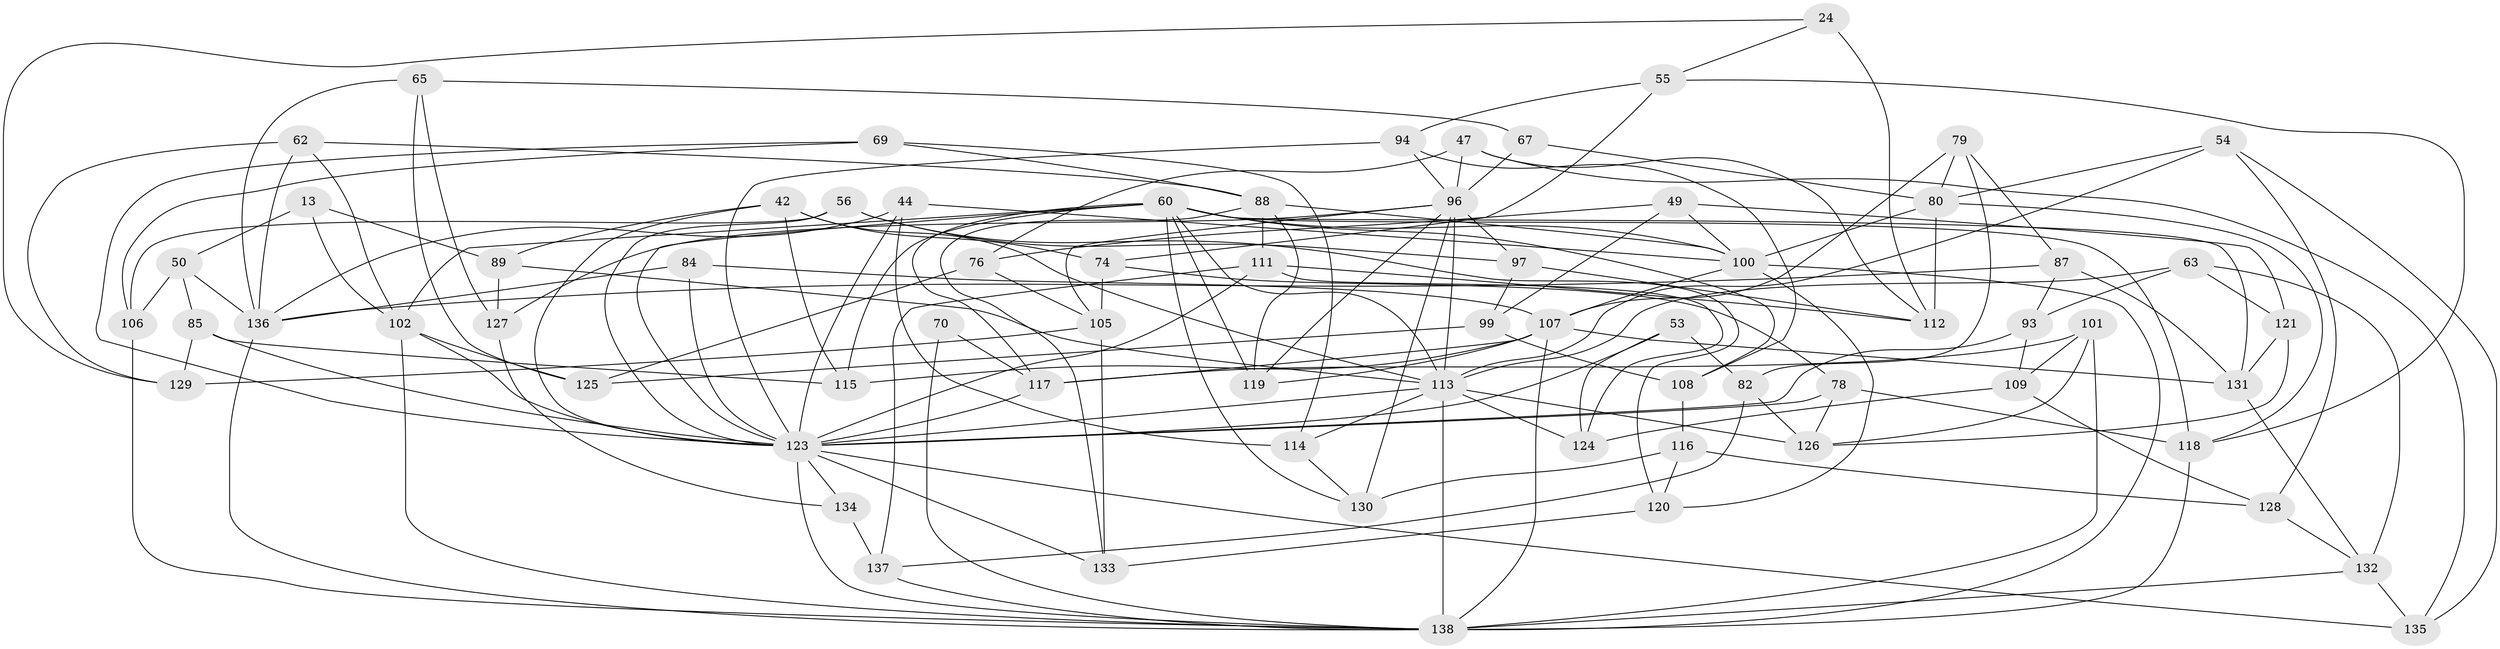 // original degree distribution, {4: 1.0}
// Generated by graph-tools (version 1.1) at 2025/57/03/09/25 04:57:40]
// undirected, 69 vertices, 168 edges
graph export_dot {
graph [start="1"]
  node [color=gray90,style=filled];
  13;
  24;
  42 [super="+2"];
  44;
  47;
  49;
  50;
  53;
  54;
  55;
  56;
  60 [super="+57"];
  62;
  63;
  65 [super="+16"];
  67;
  69;
  70;
  74;
  76;
  78 [super="+37"];
  79;
  80 [super="+41"];
  82;
  84;
  85;
  87;
  88 [super="+34+43"];
  89 [super="+12"];
  93;
  94;
  96 [super="+19+33+38"];
  97;
  99;
  100 [super="+32+46"];
  101;
  102 [super="+86+30"];
  105 [super="+52"];
  106;
  107 [super="+11+22+72"];
  108;
  109;
  111 [super="+77"];
  112 [super="+10"];
  113 [super="+6+73+26+59+36+64"];
  114;
  115;
  116;
  117 [super="+27"];
  118 [super="+71"];
  119 [super="+68"];
  120;
  121;
  123 [super="+8+14+17+110+98+122"];
  124;
  125;
  126 [super="+61"];
  127;
  128;
  129;
  130;
  131 [super="+40"];
  132 [super="+25"];
  133;
  134 [super="+90"];
  135;
  136 [super="+15+83"];
  137;
  138 [super="+29+95+92+103+104"];
  13 -- 89 [weight=2];
  13 -- 50;
  13 -- 102;
  24 -- 55;
  24 -- 112 [weight=2];
  24 -- 129;
  42 -- 89 [weight=2];
  42 -- 115;
  42 -- 74;
  42 -- 123;
  42 -- 113;
  44 -- 114;
  44 -- 136;
  44 -- 123;
  44 -- 100;
  47 -- 135;
  47 -- 96;
  47 -- 76;
  47 -- 112;
  49 -- 99;
  49 -- 121;
  49 -- 76;
  49 -- 100;
  50 -- 85;
  50 -- 106;
  50 -- 136;
  53 -- 124;
  53 -- 82;
  53 -- 123 [weight=2];
  54 -- 135;
  54 -- 128;
  54 -- 113;
  54 -- 80;
  55 -- 94;
  55 -- 74;
  55 -- 118;
  56 -- 120;
  56 -- 106;
  56 -- 97;
  56 -- 123;
  60 -- 118;
  60 -- 131 [weight=2];
  60 -- 130;
  60 -- 100;
  60 -- 102 [weight=3];
  60 -- 108;
  60 -- 115;
  60 -- 117;
  60 -- 119;
  60 -- 123;
  60 -- 113;
  62 -- 129;
  62 -- 136;
  62 -- 102;
  62 -- 88;
  63 -- 93;
  63 -- 121;
  63 -- 132;
  63 -- 113;
  65 -- 67 [weight=2];
  65 -- 125;
  65 -- 136 [weight=2];
  65 -- 127;
  67 -- 80;
  67 -- 96;
  69 -- 106;
  69 -- 88;
  69 -- 114;
  69 -- 123;
  70 -- 117 [weight=2];
  70 -- 138 [weight=2];
  74 -- 78;
  74 -- 105;
  76 -- 125;
  76 -- 105;
  78 -- 118;
  78 -- 123 [weight=3];
  78 -- 126;
  79 -- 87;
  79 -- 82;
  79 -- 80;
  79 -- 107;
  80 -- 112;
  80 -- 118;
  80 -- 100;
  82 -- 126;
  82 -- 137;
  84 -- 136;
  84 -- 123 [weight=2];
  84 -- 107;
  85 -- 129;
  85 -- 115;
  85 -- 123;
  87 -- 93;
  87 -- 136;
  87 -- 131;
  88 -- 111 [weight=2];
  88 -- 133;
  88 -- 119 [weight=2];
  88 -- 100;
  89 -- 127;
  89 -- 113;
  93 -- 109;
  93 -- 123;
  94 -- 108;
  94 -- 96;
  94 -- 123;
  96 -- 127;
  96 -- 105 [weight=2];
  96 -- 97;
  96 -- 119;
  96 -- 113;
  96 -- 130;
  97 -- 99;
  97 -- 112;
  99 -- 125;
  99 -- 108;
  100 -- 107;
  100 -- 138;
  100 -- 120;
  101 -- 109;
  101 -- 126;
  101 -- 117;
  101 -- 138;
  102 -- 123 [weight=5];
  102 -- 125;
  102 -- 138;
  105 -- 129;
  105 -- 133;
  106 -- 138;
  107 -- 131 [weight=2];
  107 -- 119 [weight=2];
  107 -- 115;
  107 -- 117;
  107 -- 138 [weight=3];
  108 -- 116;
  109 -- 124;
  109 -- 128;
  111 -- 137;
  111 -- 123;
  111 -- 112;
  111 -- 124;
  113 -- 138 [weight=4];
  113 -- 126 [weight=2];
  113 -- 124;
  113 -- 123 [weight=2];
  113 -- 114;
  114 -- 130;
  116 -- 130;
  116 -- 120;
  116 -- 128;
  117 -- 123;
  118 -- 138 [weight=2];
  120 -- 133;
  121 -- 131;
  121 -- 126;
  123 -- 134 [weight=4];
  123 -- 135;
  123 -- 133;
  123 -- 138 [weight=4];
  127 -- 134;
  128 -- 132;
  131 -- 132 [weight=2];
  132 -- 135;
  132 -- 138;
  134 -- 137;
  136 -- 138;
  137 -- 138;
}
